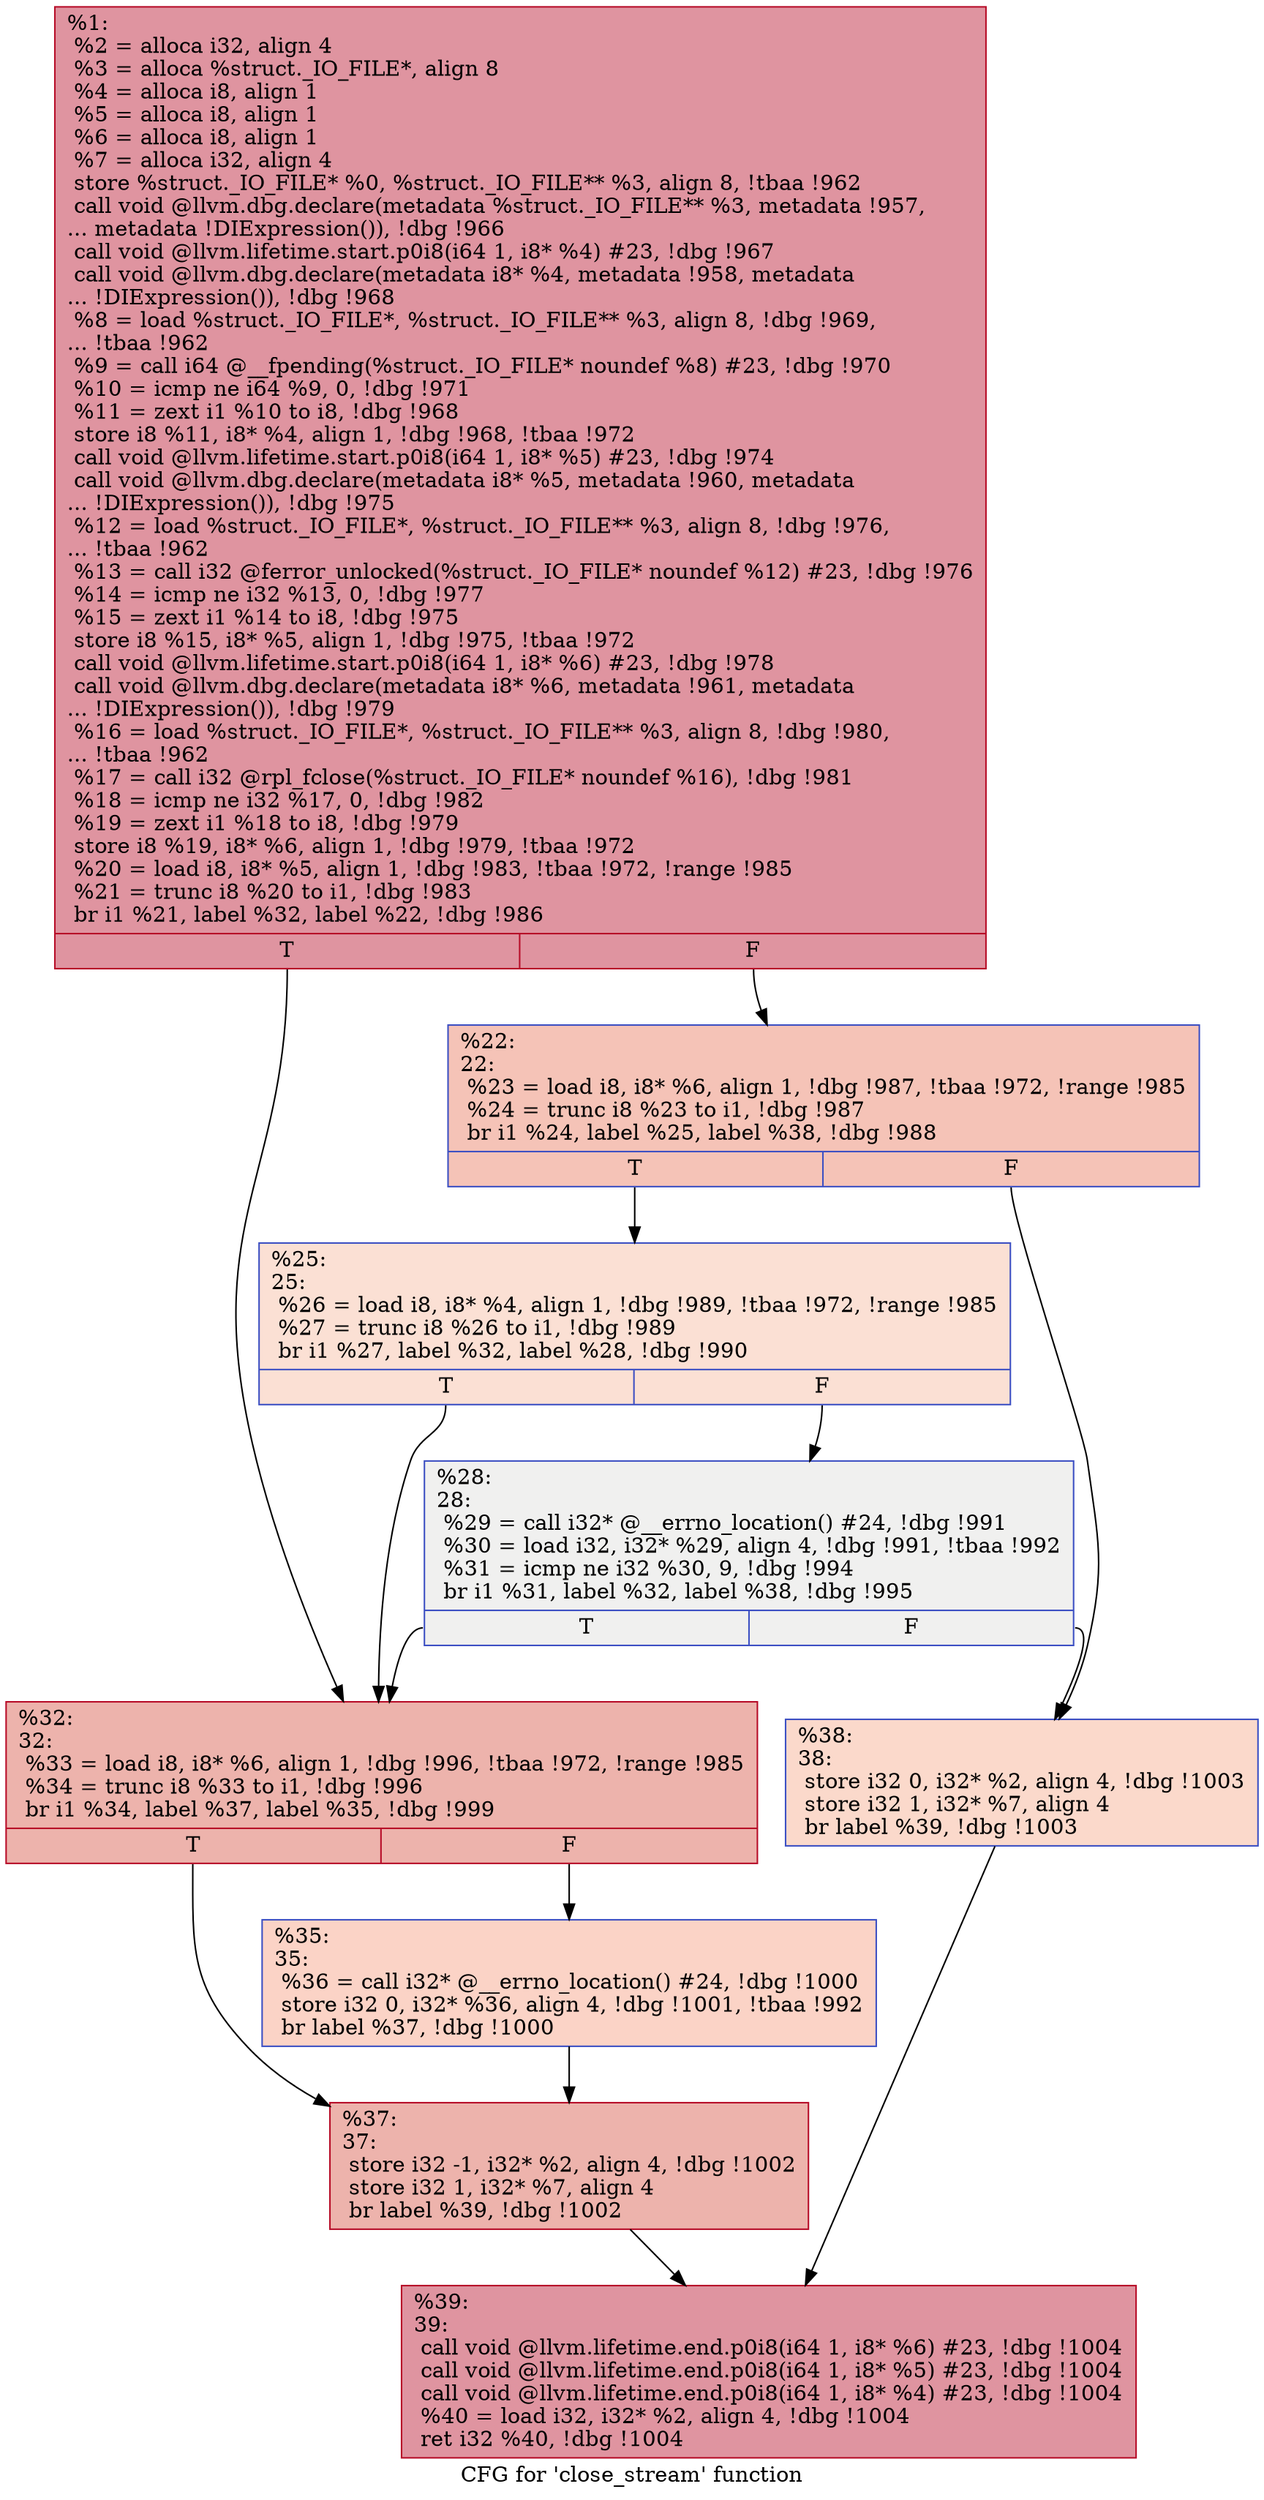 digraph "CFG for 'close_stream' function" {
	label="CFG for 'close_stream' function";

	Node0x1618a30 [shape=record,color="#b70d28ff", style=filled, fillcolor="#b70d2870",label="{%1:\l  %2 = alloca i32, align 4\l  %3 = alloca %struct._IO_FILE*, align 8\l  %4 = alloca i8, align 1\l  %5 = alloca i8, align 1\l  %6 = alloca i8, align 1\l  %7 = alloca i32, align 4\l  store %struct._IO_FILE* %0, %struct._IO_FILE** %3, align 8, !tbaa !962\l  call void @llvm.dbg.declare(metadata %struct._IO_FILE** %3, metadata !957,\l... metadata !DIExpression()), !dbg !966\l  call void @llvm.lifetime.start.p0i8(i64 1, i8* %4) #23, !dbg !967\l  call void @llvm.dbg.declare(metadata i8* %4, metadata !958, metadata\l... !DIExpression()), !dbg !968\l  %8 = load %struct._IO_FILE*, %struct._IO_FILE** %3, align 8, !dbg !969,\l... !tbaa !962\l  %9 = call i64 @__fpending(%struct._IO_FILE* noundef %8) #23, !dbg !970\l  %10 = icmp ne i64 %9, 0, !dbg !971\l  %11 = zext i1 %10 to i8, !dbg !968\l  store i8 %11, i8* %4, align 1, !dbg !968, !tbaa !972\l  call void @llvm.lifetime.start.p0i8(i64 1, i8* %5) #23, !dbg !974\l  call void @llvm.dbg.declare(metadata i8* %5, metadata !960, metadata\l... !DIExpression()), !dbg !975\l  %12 = load %struct._IO_FILE*, %struct._IO_FILE** %3, align 8, !dbg !976,\l... !tbaa !962\l  %13 = call i32 @ferror_unlocked(%struct._IO_FILE* noundef %12) #23, !dbg !976\l  %14 = icmp ne i32 %13, 0, !dbg !977\l  %15 = zext i1 %14 to i8, !dbg !975\l  store i8 %15, i8* %5, align 1, !dbg !975, !tbaa !972\l  call void @llvm.lifetime.start.p0i8(i64 1, i8* %6) #23, !dbg !978\l  call void @llvm.dbg.declare(metadata i8* %6, metadata !961, metadata\l... !DIExpression()), !dbg !979\l  %16 = load %struct._IO_FILE*, %struct._IO_FILE** %3, align 8, !dbg !980,\l... !tbaa !962\l  %17 = call i32 @rpl_fclose(%struct._IO_FILE* noundef %16), !dbg !981\l  %18 = icmp ne i32 %17, 0, !dbg !982\l  %19 = zext i1 %18 to i8, !dbg !979\l  store i8 %19, i8* %6, align 1, !dbg !979, !tbaa !972\l  %20 = load i8, i8* %5, align 1, !dbg !983, !tbaa !972, !range !985\l  %21 = trunc i8 %20 to i1, !dbg !983\l  br i1 %21, label %32, label %22, !dbg !986\l|{<s0>T|<s1>F}}"];
	Node0x1618a30:s0 -> Node0x1618b70;
	Node0x1618a30:s1 -> Node0x1618a80;
	Node0x1618a80 [shape=record,color="#3d50c3ff", style=filled, fillcolor="#e8765c70",label="{%22:\l22:                                               \l  %23 = load i8, i8* %6, align 1, !dbg !987, !tbaa !972, !range !985\l  %24 = trunc i8 %23 to i1, !dbg !987\l  br i1 %24, label %25, label %38, !dbg !988\l|{<s0>T|<s1>F}}"];
	Node0x1618a80:s0 -> Node0x1618ad0;
	Node0x1618a80:s1 -> Node0x1618c60;
	Node0x1618ad0 [shape=record,color="#3d50c3ff", style=filled, fillcolor="#f7b99e70",label="{%25:\l25:                                               \l  %26 = load i8, i8* %4, align 1, !dbg !989, !tbaa !972, !range !985\l  %27 = trunc i8 %26 to i1, !dbg !989\l  br i1 %27, label %32, label %28, !dbg !990\l|{<s0>T|<s1>F}}"];
	Node0x1618ad0:s0 -> Node0x1618b70;
	Node0x1618ad0:s1 -> Node0x1618b20;
	Node0x1618b20 [shape=record,color="#3d50c3ff", style=filled, fillcolor="#dedcdb70",label="{%28:\l28:                                               \l  %29 = call i32* @__errno_location() #24, !dbg !991\l  %30 = load i32, i32* %29, align 4, !dbg !991, !tbaa !992\l  %31 = icmp ne i32 %30, 9, !dbg !994\l  br i1 %31, label %32, label %38, !dbg !995\l|{<s0>T|<s1>F}}"];
	Node0x1618b20:s0 -> Node0x1618b70;
	Node0x1618b20:s1 -> Node0x1618c60;
	Node0x1618b70 [shape=record,color="#b70d28ff", style=filled, fillcolor="#d6524470",label="{%32:\l32:                                               \l  %33 = load i8, i8* %6, align 1, !dbg !996, !tbaa !972, !range !985\l  %34 = trunc i8 %33 to i1, !dbg !996\l  br i1 %34, label %37, label %35, !dbg !999\l|{<s0>T|<s1>F}}"];
	Node0x1618b70:s0 -> Node0x1618c10;
	Node0x1618b70:s1 -> Node0x1618bc0;
	Node0x1618bc0 [shape=record,color="#3d50c3ff", style=filled, fillcolor="#f59c7d70",label="{%35:\l35:                                               \l  %36 = call i32* @__errno_location() #24, !dbg !1000\l  store i32 0, i32* %36, align 4, !dbg !1001, !tbaa !992\l  br label %37, !dbg !1000\l}"];
	Node0x1618bc0 -> Node0x1618c10;
	Node0x1618c10 [shape=record,color="#b70d28ff", style=filled, fillcolor="#d6524470",label="{%37:\l37:                                               \l  store i32 -1, i32* %2, align 4, !dbg !1002\l  store i32 1, i32* %7, align 4\l  br label %39, !dbg !1002\l}"];
	Node0x1618c10 -> Node0x1618cb0;
	Node0x1618c60 [shape=record,color="#3d50c3ff", style=filled, fillcolor="#f7a88970",label="{%38:\l38:                                               \l  store i32 0, i32* %2, align 4, !dbg !1003\l  store i32 1, i32* %7, align 4\l  br label %39, !dbg !1003\l}"];
	Node0x1618c60 -> Node0x1618cb0;
	Node0x1618cb0 [shape=record,color="#b70d28ff", style=filled, fillcolor="#b70d2870",label="{%39:\l39:                                               \l  call void @llvm.lifetime.end.p0i8(i64 1, i8* %6) #23, !dbg !1004\l  call void @llvm.lifetime.end.p0i8(i64 1, i8* %5) #23, !dbg !1004\l  call void @llvm.lifetime.end.p0i8(i64 1, i8* %4) #23, !dbg !1004\l  %40 = load i32, i32* %2, align 4, !dbg !1004\l  ret i32 %40, !dbg !1004\l}"];
}
